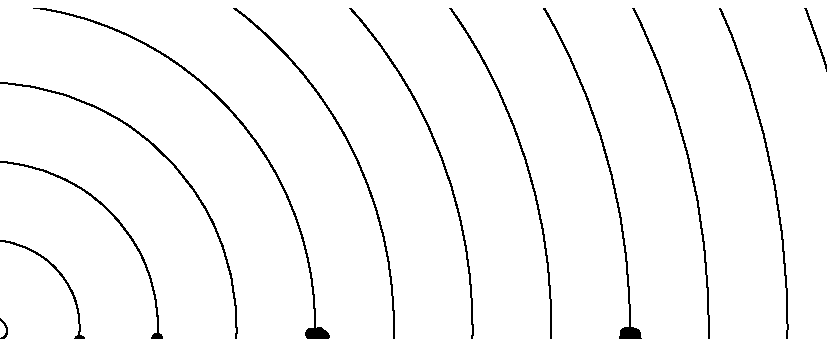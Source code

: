 % electrospiral.mp
% L. Nobre G. 
% 2004

numeric turnstep;
turnstep = 1cm;

def spiral( expr Ang ) =
  begingroup
    numeric k, r;
    k = turnstep/360.0;
    r = k*Ang;
    ( r*dir(Ang) )
  endgroup
enddef;
    
beginfig(1);
  numeric i, angstep, actx, ray, corner, sider;
  path spir, cutter;
  pair thispos, sw, nw, ne, se, actpos;
  angstep = 30;
  ray = 0.7mm;
  corner = 4.2;
  sider = 10.5;
  spir = origin..
  for i=angstep step angstep until 4000-1:
    spiral(i)..
  endfor
  spiral(4000);
  draw spir;
  actx = 1;
  forever:
    thispos := (turnstep*actx,0);
    for i=1 upto actx:
      actpos := thispos+ray*normaldeviate*dir(uniformdeviate(359));
      draw actpos withpen pencircle scaled 1.5mm;
    endfor;
    actx := 2*actx;
    exitif actx > 9;
  endfor;
  sw = turnstep*(-corner,-corner);
  nw = turnstep*(-corner,corner);
  ne = turnstep*(sider,corner);
  se = turnstep*(sider,-corner);
  cutter = sw--nw--ne--se--cycle;
  clip currentpicture to cutter;
endfig;

end;

